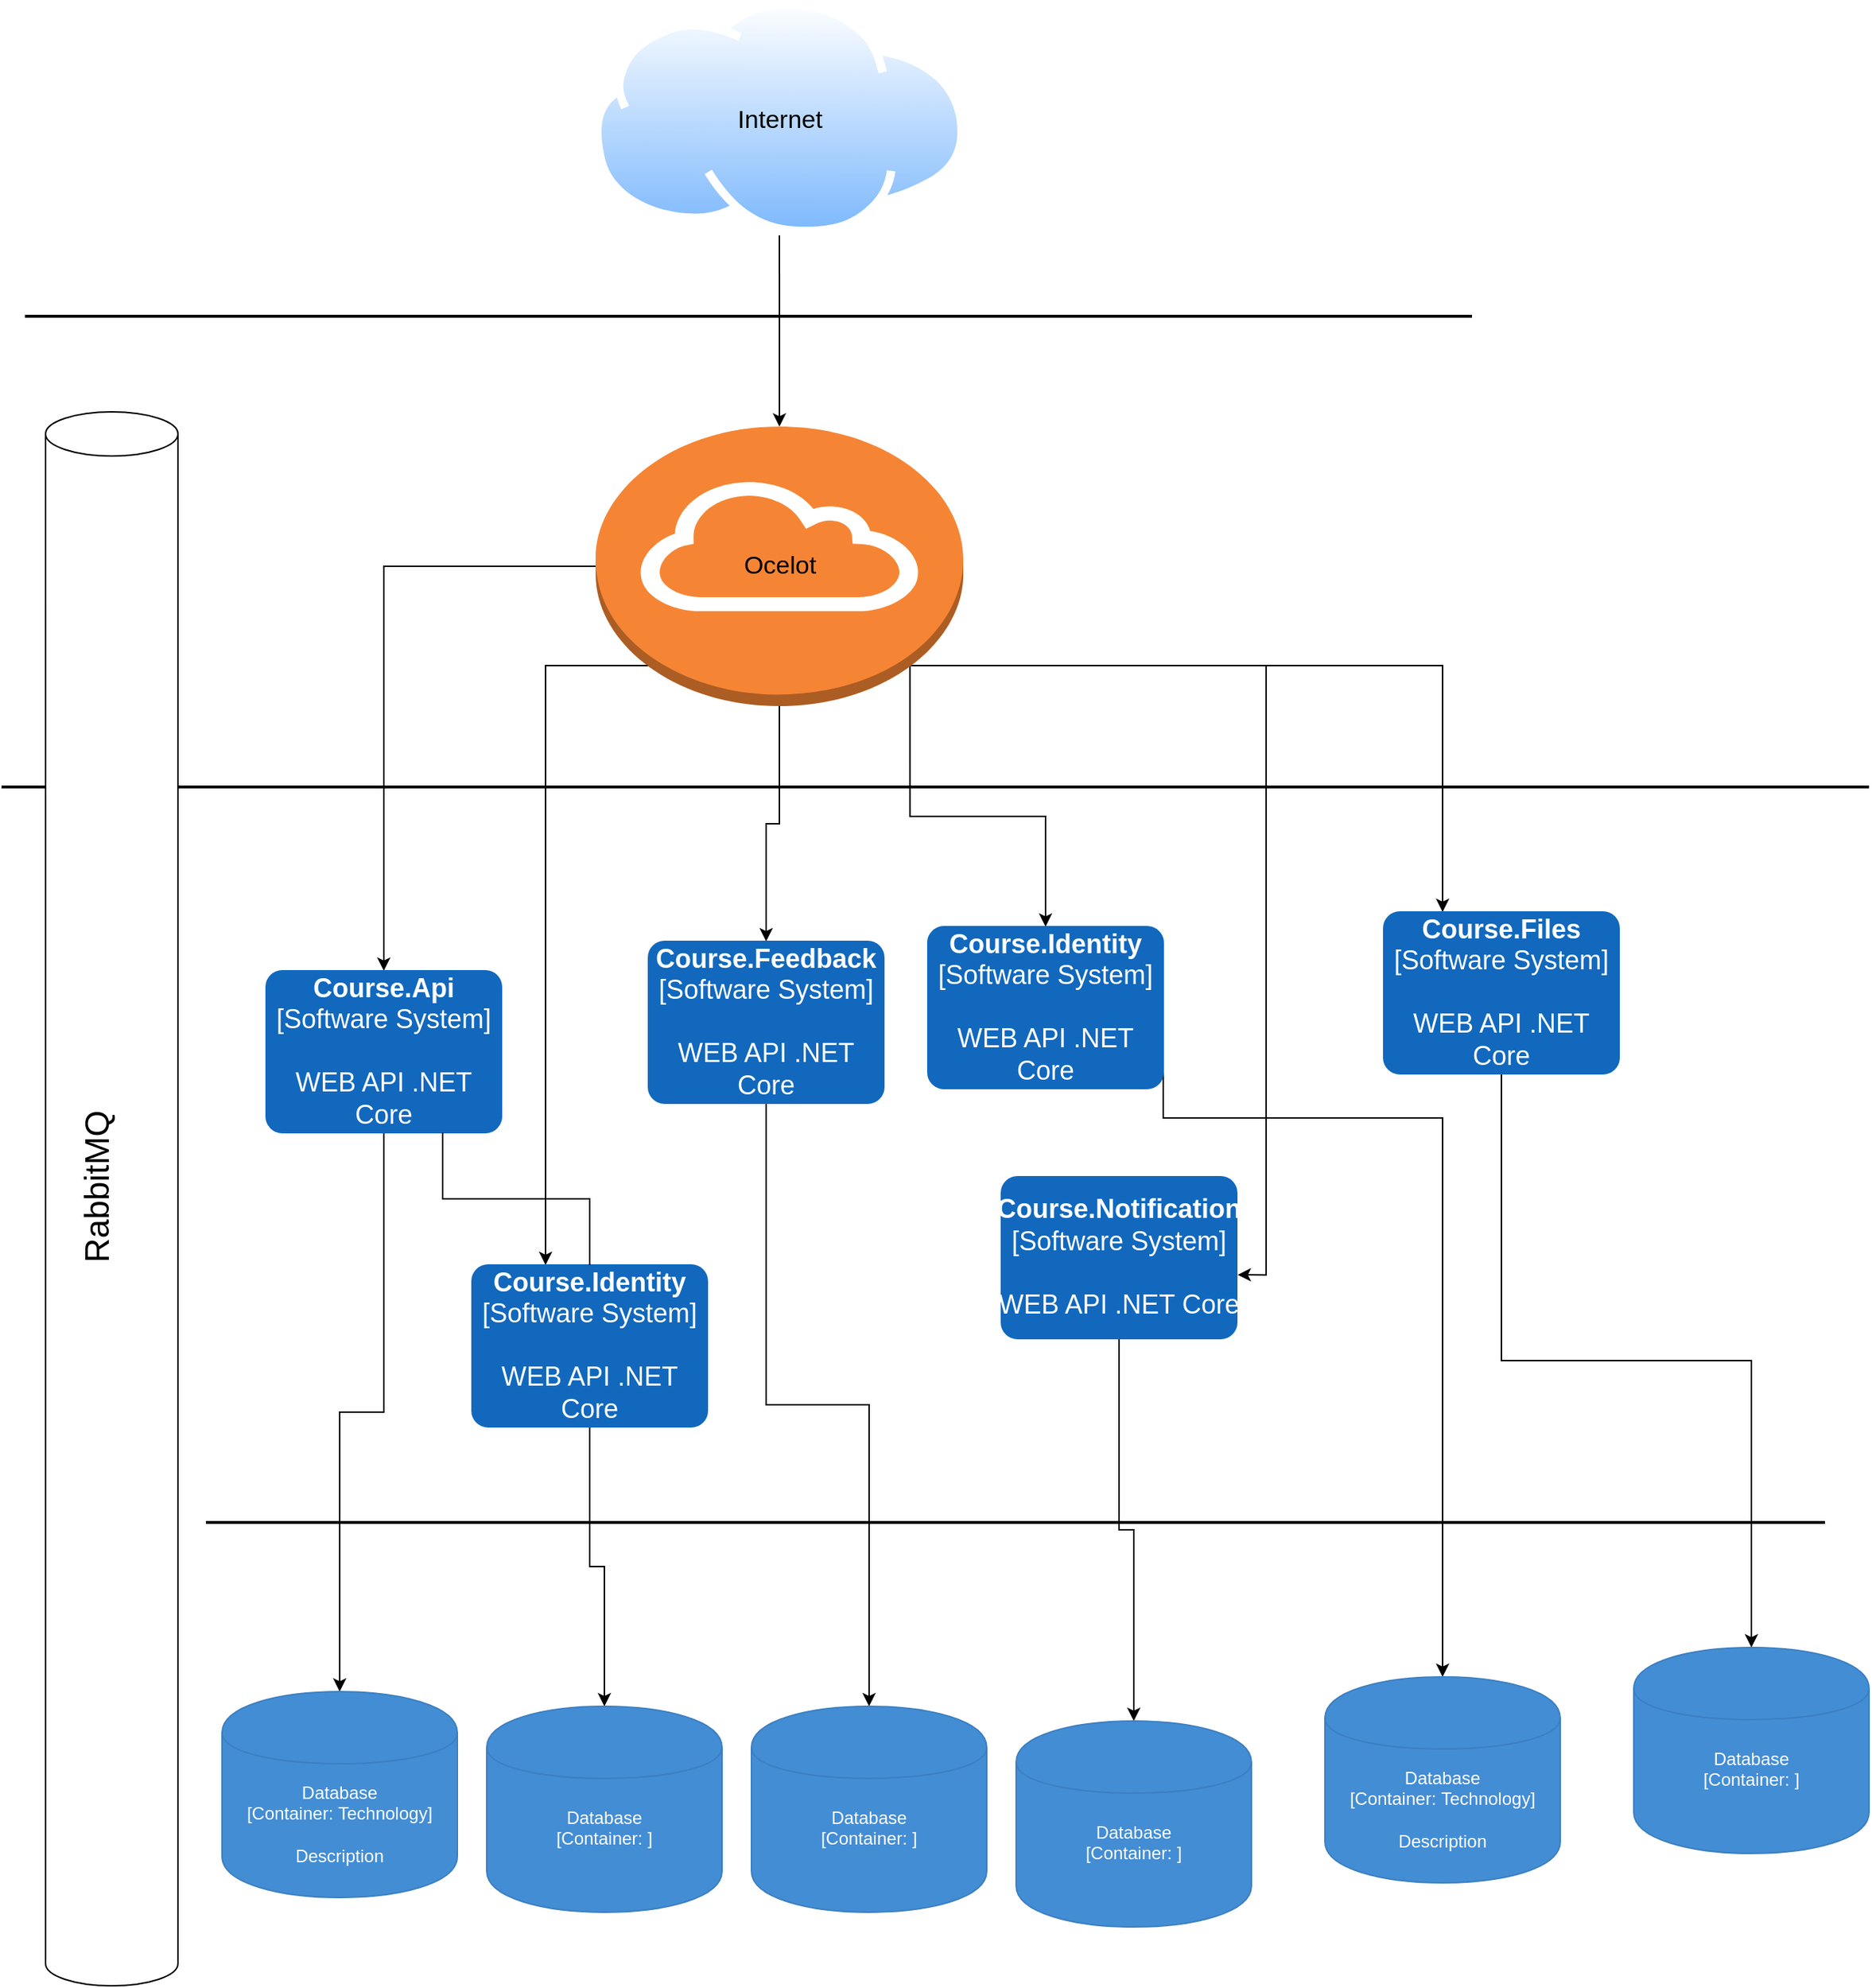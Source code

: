 <mxfile version="15.4.0" type="device"><diagram id="bSzw-0Ed61atmZ3oKHxE" name="Page-1"><mxGraphModel dx="1730" dy="1027" grid="1" gridSize="10" guides="1" tooltips="1" connect="1" arrows="1" fold="1" page="1" pageScale="1" pageWidth="850" pageHeight="1100" math="0" shadow="0"><root><mxCell id="0"/><mxCell id="1" parent="0"/><mxCell id="dlz99HG-3R4uMeZX6HE6-4" style="edgeStyle=orthogonalEdgeStyle;rounded=0;orthogonalLoop=1;jettySize=auto;html=1;exitX=0.5;exitY=1;exitDx=0;exitDy=0;entryX=0.5;entryY=0;entryDx=0;entryDy=0;entryPerimeter=0;fontSize=17;" edge="1" parent="1" source="dlz99HG-3R4uMeZX6HE6-1" target="dlz99HG-3R4uMeZX6HE6-3"><mxGeometry relative="1" as="geometry"/></mxCell><mxCell id="dlz99HG-3R4uMeZX6HE6-1" value="Internet" style="aspect=fixed;perimeter=ellipsePerimeter;html=1;align=center;shadow=0;dashed=0;spacingTop=3;image;image=img/lib/active_directory/internet_cloud.svg;labelPosition=center;verticalLabelPosition=middle;verticalAlign=middle;labelBackgroundColor=none;fontSize=17;" vertex="1" parent="1"><mxGeometry x="422.03" y="100" width="253.97" height="160" as="geometry"/></mxCell><mxCell id="dlz99HG-3R4uMeZX6HE6-24" style="edgeStyle=orthogonalEdgeStyle;rounded=0;orthogonalLoop=1;jettySize=auto;html=1;entryX=0.5;entryY=0;entryDx=0;entryDy=0;entryPerimeter=0;fontSize=18;" edge="1" parent="1" source="dlz99HG-3R4uMeZX6HE6-3" target="dlz99HG-3R4uMeZX6HE6-10"><mxGeometry relative="1" as="geometry"/></mxCell><mxCell id="dlz99HG-3R4uMeZX6HE6-25" style="edgeStyle=orthogonalEdgeStyle;rounded=0;orthogonalLoop=1;jettySize=auto;html=1;entryX=0.5;entryY=0;entryDx=0;entryDy=0;entryPerimeter=0;fontSize=18;" edge="1" parent="1" source="dlz99HG-3R4uMeZX6HE6-3" target="dlz99HG-3R4uMeZX6HE6-14"><mxGeometry relative="1" as="geometry"/></mxCell><mxCell id="dlz99HG-3R4uMeZX6HE6-26" style="edgeStyle=orthogonalEdgeStyle;rounded=0;orthogonalLoop=1;jettySize=auto;html=1;exitX=0.855;exitY=0.855;exitDx=0;exitDy=0;exitPerimeter=0;entryX=0.25;entryY=0;entryDx=0;entryDy=0;entryPerimeter=0;fontSize=18;" edge="1" parent="1" source="dlz99HG-3R4uMeZX6HE6-3" target="dlz99HG-3R4uMeZX6HE6-12"><mxGeometry relative="1" as="geometry"/></mxCell><mxCell id="dlz99HG-3R4uMeZX6HE6-27" style="edgeStyle=orthogonalEdgeStyle;rounded=0;orthogonalLoop=1;jettySize=auto;html=1;exitX=0.145;exitY=0.855;exitDx=0;exitDy=0;exitPerimeter=0;fontSize=18;" edge="1" parent="1" source="dlz99HG-3R4uMeZX6HE6-3" target="dlz99HG-3R4uMeZX6HE6-11"><mxGeometry relative="1" as="geometry"><Array as="points"><mxPoint x="390" y="553"/><mxPoint x="390" y="1015"/></Array></mxGeometry></mxCell><mxCell id="dlz99HG-3R4uMeZX6HE6-28" style="edgeStyle=orthogonalEdgeStyle;rounded=0;orthogonalLoop=1;jettySize=auto;html=1;exitX=0.855;exitY=0.855;exitDx=0;exitDy=0;exitPerimeter=0;fontSize=18;" edge="1" parent="1" source="dlz99HG-3R4uMeZX6HE6-3" target="dlz99HG-3R4uMeZX6HE6-15"><mxGeometry relative="1" as="geometry"/></mxCell><mxCell id="dlz99HG-3R4uMeZX6HE6-29" style="edgeStyle=orthogonalEdgeStyle;rounded=0;orthogonalLoop=1;jettySize=auto;html=1;exitX=0.855;exitY=0.855;exitDx=0;exitDy=0;exitPerimeter=0;entryX=1.004;entryY=0.606;entryDx=0;entryDy=0;entryPerimeter=0;fontSize=18;" edge="1" parent="1" source="dlz99HG-3R4uMeZX6HE6-3" target="dlz99HG-3R4uMeZX6HE6-16"><mxGeometry relative="1" as="geometry"/></mxCell><mxCell id="dlz99HG-3R4uMeZX6HE6-3" value="Ocelot" style="outlineConnect=0;dashed=0;verticalLabelPosition=middle;verticalAlign=middle;align=center;html=1;shape=mxgraph.aws3.internet_gateway;fillColor=#F58534;gradientColor=none;labelBackgroundColor=none;fontSize=17;labelPosition=center;" vertex="1" parent="1"><mxGeometry x="424.03" y="390" width="250" height="190" as="geometry"/></mxCell><mxCell id="dlz99HG-3R4uMeZX6HE6-33" style="edgeStyle=orthogonalEdgeStyle;rounded=0;orthogonalLoop=1;jettySize=auto;html=1;exitX=0.5;exitY=1;exitDx=0;exitDy=0;exitPerimeter=0;fontSize=18;entryX=0.5;entryY=0;entryDx=0;entryDy=0;entryPerimeter=0;" edge="1" parent="1" source="dlz99HG-3R4uMeZX6HE6-10" target="dlz99HG-3R4uMeZX6HE6-34"><mxGeometry relative="1" as="geometry"><mxPoint x="520" y="1400" as="targetPoint"/></mxGeometry></mxCell><object placeholders="1" c4Name="Course.Api" c4Type="Software System" c4Description="WEB API .NET Core" label="&lt;b&gt;%c4Name%&lt;/b&gt;&lt;div&gt;[%c4Type%]&lt;/div&gt;&lt;br&gt;&lt;div&gt;%c4Description%&lt;/div&gt;" id="dlz99HG-3R4uMeZX6HE6-10"><mxCell style="rounded=1;whiteSpace=wrap;html=1;labelBackgroundColor=none;fillColor=#1168BD;fontColor=#ffffff;align=center;arcSize=10;strokeColor=#1168BD;metaEdit=1;metaData={&quot;c4Type&quot;:{&quot;editable&quot;:false}};points=[[0.25,0,0],[0.5,0,0],[0.75,0,0],[1,0.25,0],[1,0.5,0],[1,0.75,0],[0.75,1,0],[0.5,1,0],[0.25,1,0],[0,0.75,0],[0,0.5,0],[0,0.25,0]];fontSize=18;" vertex="1" parent="1"><mxGeometry x="200" y="760" width="160" height="110.0" as="geometry"/></mxCell></object><mxCell id="dlz99HG-3R4uMeZX6HE6-30" style="edgeStyle=orthogonalEdgeStyle;rounded=0;orthogonalLoop=1;jettySize=auto;html=1;fontSize=18;" edge="1" parent="1" source="dlz99HG-3R4uMeZX6HE6-11" target="dlz99HG-3R4uMeZX6HE6-21"><mxGeometry relative="1" as="geometry"/></mxCell><mxCell id="dlz99HG-3R4uMeZX6HE6-40" style="edgeStyle=orthogonalEdgeStyle;rounded=0;orthogonalLoop=1;jettySize=auto;html=1;exitX=0.5;exitY=1;exitDx=0;exitDy=0;exitPerimeter=0;fontSize=18;" edge="1" parent="1" source="dlz99HG-3R4uMeZX6HE6-12" target="dlz99HG-3R4uMeZX6HE6-38"><mxGeometry relative="1" as="geometry"/></mxCell><object placeholders="1" c4Name="Course.Files" c4Type="Software System" c4Description="WEB API .NET Core" label="&lt;b&gt;%c4Name%&lt;/b&gt;&lt;div&gt;[%c4Type%]&lt;/div&gt;&lt;br&gt;&lt;div&gt;%c4Description%&lt;/div&gt;" id="dlz99HG-3R4uMeZX6HE6-12"><mxCell style="rounded=1;whiteSpace=wrap;html=1;labelBackgroundColor=none;fillColor=#1168BD;fontColor=#ffffff;align=center;arcSize=10;strokeColor=#1168BD;metaEdit=1;metaData={&quot;c4Type&quot;:{&quot;editable&quot;:false}};points=[[0.25,0,0],[0.5,0,0],[0.75,0,0],[1,0.25,0],[1,0.5,0],[1,0.75,0],[0.75,1,0],[0.5,1,0],[0.25,1,0],[0,0.75,0],[0,0.5,0],[0,0.25,0]];fontSize=18;" vertex="1" parent="1"><mxGeometry x="960" y="720" width="160" height="110.0" as="geometry"/></mxCell></object><mxCell id="dlz99HG-3R4uMeZX6HE6-39" style="edgeStyle=orthogonalEdgeStyle;rounded=0;orthogonalLoop=1;jettySize=auto;html=1;exitX=0.5;exitY=1;exitDx=0;exitDy=0;exitPerimeter=0;entryX=0.5;entryY=0;entryDx=0;entryDy=0;entryPerimeter=0;fontSize=18;" edge="1" parent="1" source="dlz99HG-3R4uMeZX6HE6-14" target="dlz99HG-3R4uMeZX6HE6-37"><mxGeometry relative="1" as="geometry"/></mxCell><object placeholders="1" c4Name="Course.Feedback" c4Type="Software System" c4Description="WEB API .NET Core" label="&lt;b&gt;%c4Name%&lt;/b&gt;&lt;div&gt;[%c4Type%]&lt;/div&gt;&lt;br&gt;&lt;div&gt;%c4Description%&lt;/div&gt;" id="dlz99HG-3R4uMeZX6HE6-14"><mxCell style="rounded=1;whiteSpace=wrap;html=1;labelBackgroundColor=none;fillColor=#1168BD;fontColor=#ffffff;align=center;arcSize=10;strokeColor=#1168BD;metaEdit=1;metaData={&quot;c4Type&quot;:{&quot;editable&quot;:false}};points=[[0.25,0,0],[0.5,0,0],[0.75,0,0],[1,0.25,0],[1,0.5,0],[1,0.75,0],[0.75,1,0],[0.5,1,0],[0.25,1,0],[0,0.75,0],[0,0.5,0],[0,0.25,0]];fontSize=18;" vertex="1" parent="1"><mxGeometry x="460" y="740" width="160" height="110.0" as="geometry"/></mxCell></object><mxCell id="dlz99HG-3R4uMeZX6HE6-42" style="edgeStyle=orthogonalEdgeStyle;rounded=0;orthogonalLoop=1;jettySize=auto;html=1;exitX=1;exitY=0.5;exitDx=0;exitDy=0;exitPerimeter=0;entryX=0.5;entryY=0;entryDx=0;entryDy=0;entryPerimeter=0;fontSize=18;" edge="1" parent="1" source="dlz99HG-3R4uMeZX6HE6-15" target="dlz99HG-3R4uMeZX6HE6-41"><mxGeometry relative="1" as="geometry"><Array as="points"><mxPoint x="810" y="860"/><mxPoint x="1000" y="860"/></Array></mxGeometry></mxCell><object placeholders="1" c4Name="Course.Identity" c4Type="Software System" c4Description="WEB API .NET Core" label="&lt;b&gt;%c4Name%&lt;/b&gt;&lt;div&gt;[%c4Type%]&lt;/div&gt;&lt;br&gt;&lt;div&gt;%c4Description%&lt;/div&gt;" id="dlz99HG-3R4uMeZX6HE6-15"><mxCell style="rounded=1;whiteSpace=wrap;html=1;labelBackgroundColor=none;fillColor=#1168BD;fontColor=#ffffff;align=center;arcSize=10;strokeColor=#1168BD;metaEdit=1;metaData={&quot;c4Type&quot;:{&quot;editable&quot;:false}};points=[[0.25,0,0],[0.5,0,0],[0.75,0,0],[1,0.25,0],[1,0.5,0],[1,0.75,0],[0.75,1,0],[0.5,1,0],[0.25,1,0],[0,0.75,0],[0,0.5,0],[0,0.25,0]];fontSize=18;" vertex="1" parent="1"><mxGeometry x="650" y="730" width="160" height="110.0" as="geometry"/></mxCell></object><mxCell id="dlz99HG-3R4uMeZX6HE6-36" style="edgeStyle=orthogonalEdgeStyle;rounded=0;orthogonalLoop=1;jettySize=auto;html=1;exitX=0.5;exitY=1;exitDx=0;exitDy=0;exitPerimeter=0;entryX=0.5;entryY=0;entryDx=0;entryDy=0;entryPerimeter=0;fontSize=18;" edge="1" parent="1" source="dlz99HG-3R4uMeZX6HE6-16" target="dlz99HG-3R4uMeZX6HE6-22"><mxGeometry relative="1" as="geometry"/></mxCell><object placeholders="1" c4Name="Course.Notification" c4Type="Software System" c4Description="WEB API .NET Core" label="&lt;b&gt;%c4Name%&lt;/b&gt;&lt;div&gt;[%c4Type%]&lt;/div&gt;&lt;br&gt;&lt;div&gt;%c4Description%&lt;/div&gt;" id="dlz99HG-3R4uMeZX6HE6-16"><mxCell style="rounded=1;whiteSpace=wrap;html=1;labelBackgroundColor=none;fillColor=#1168BD;fontColor=#ffffff;align=center;arcSize=10;strokeColor=#1168BD;metaEdit=1;metaData={&quot;c4Type&quot;:{&quot;editable&quot;:false}};points=[[0.25,0,0],[0.5,0,0],[0.75,0,0],[1,0.25,0],[1,0.5,0],[1,0.75,0],[0.75,1,0],[0.5,1,0],[0.25,1,0],[0,0.75,0],[0,0.5,0],[0,0.25,0]];fontSize=18;" vertex="1" parent="1"><mxGeometry x="700" y="900" width="160" height="110.0" as="geometry"/></mxCell></object><mxCell id="dlz99HG-3R4uMeZX6HE6-18" value="" style="line;strokeWidth=2;html=1;labelBackgroundColor=none;fontSize=17;" vertex="1" parent="1"><mxGeometry x="35.98" y="310" width="984.02" height="10" as="geometry"/></mxCell><mxCell id="dlz99HG-3R4uMeZX6HE6-19" value="" style="line;strokeWidth=2;html=1;labelBackgroundColor=none;fontSize=17;" vertex="1" parent="1"><mxGeometry x="159.01" y="1130" width="1100.99" height="10" as="geometry"/></mxCell><object placeholders="1" c4Type="Database" c4Container="Container" c4Technology="" c4Description="" label="%c4Type%&lt;div&gt;[%c4Container%:&amp;nbsp;%c4Technology%]&lt;/div&gt;&lt;br&gt;&lt;div&gt;%c4Description%&lt;/div&gt;" id="dlz99HG-3R4uMeZX6HE6-21"><mxCell style="shape=cylinder;whiteSpace=wrap;html=1;boundedLbl=1;rounded=0;labelBackgroundColor=none;fillColor=#438DD5;fontSize=12;fontColor=#ffffff;align=center;strokeColor=#3C7FC0;metaEdit=1;points=[[0.5,0,0],[1,0.25,0],[1,0.5,0],[1,0.75,0],[0.5,1,0],[0,0.75,0],[0,0.5,0],[0,0.25,0]];metaData={&quot;c4Type&quot;:{&quot;editable&quot;:false}};" vertex="1" parent="1"><mxGeometry x="350" y="1260" width="160" height="140" as="geometry"/></mxCell></object><object placeholders="1" c4Type="Database" c4Container="Container" c4Technology="" c4Description="" label="%c4Type%&lt;div&gt;[%c4Container%:&amp;nbsp;%c4Technology%]&lt;/div&gt;&lt;br&gt;&lt;div&gt;%c4Description%&lt;/div&gt;" id="dlz99HG-3R4uMeZX6HE6-22"><mxCell style="shape=cylinder;whiteSpace=wrap;html=1;boundedLbl=1;rounded=0;labelBackgroundColor=none;fillColor=#438DD5;fontSize=12;fontColor=#ffffff;align=center;strokeColor=#3C7FC0;metaEdit=1;points=[[0.5,0,0],[1,0.25,0],[1,0.5,0],[1,0.75,0],[0.5,1,0],[0,0.75,0],[0,0.5,0],[0,0.25,0]];metaData={&quot;c4Type&quot;:{&quot;editable&quot;:false}};" vertex="1" parent="1"><mxGeometry x="710" y="1270" width="160" height="140" as="geometry"/></mxCell></object><mxCell id="dlz99HG-3R4uMeZX6HE6-23" value="" style="line;strokeWidth=2;html=1;labelBackgroundColor=none;fontSize=17;" vertex="1" parent="1"><mxGeometry x="20" y="630" width="1270" height="10" as="geometry"/></mxCell><mxCell id="dlz99HG-3R4uMeZX6HE6-9" value="" style="group;fontSize=18;" vertex="1" connectable="0" parent="1"><mxGeometry x="50" y="380" width="95" height="1070" as="geometry"/></mxCell><mxCell id="dlz99HG-3R4uMeZX6HE6-7" value="" style="shape=cylinder3;whiteSpace=wrap;html=1;boundedLbl=1;backgroundOutline=1;size=15;labelBackgroundColor=none;fontSize=17;labelPosition=center;verticalLabelPosition=middle;align=center;verticalAlign=middle;" vertex="1" parent="dlz99HG-3R4uMeZX6HE6-9"><mxGeometry width="90" height="1070" as="geometry"/></mxCell><mxCell id="dlz99HG-3R4uMeZX6HE6-8" value="&lt;font style=&quot;font-size: 23px&quot;&gt;RabbitMQ&lt;/font&gt;" style="text;html=1;align=center;verticalAlign=middle;resizable=0;points=[];autosize=1;strokeColor=none;fillColor=none;fontSize=17;rotation=-90;" vertex="1" parent="dlz99HG-3R4uMeZX6HE6-9"><mxGeometry x="-25" y="512.071" width="120" height="30" as="geometry"/></mxCell><object placeholders="1" c4Type="Database" c4Container="Container" c4Technology="Technology" c4Description="Description" label="%c4Type%&lt;div&gt;[%c4Container%:&amp;nbsp;%c4Technology%]&lt;/div&gt;&lt;br&gt;&lt;div&gt;%c4Description%&lt;/div&gt;" id="dlz99HG-3R4uMeZX6HE6-34"><mxCell style="shape=cylinder;whiteSpace=wrap;html=1;boundedLbl=1;rounded=0;labelBackgroundColor=none;fillColor=#438DD5;fontSize=12;fontColor=#ffffff;align=center;strokeColor=#3C7FC0;metaEdit=1;points=[[0.5,0,0],[1,0.25,0],[1,0.5,0],[1,0.75,0],[0.5,1,0],[0,0.75,0],[0,0.5,0],[0,0.25,0]];metaData={&quot;c4Type&quot;:{&quot;editable&quot;:false}};" vertex="1" parent="1"><mxGeometry x="170" y="1250" width="160" height="140" as="geometry"/></mxCell></object><object placeholders="1" c4Name="Course.Identity" c4Type="Software System" c4Description="WEB API .NET Core" label="&lt;b&gt;%c4Name%&lt;/b&gt;&lt;div&gt;[%c4Type%]&lt;/div&gt;&lt;br&gt;&lt;div&gt;%c4Description%&lt;/div&gt;" id="dlz99HG-3R4uMeZX6HE6-11"><mxCell style="rounded=1;whiteSpace=wrap;html=1;labelBackgroundColor=none;fillColor=#1168BD;fontColor=#ffffff;align=center;arcSize=10;strokeColor=#1168BD;metaEdit=1;metaData={&quot;c4Type&quot;:{&quot;editable&quot;:false}};points=[[0.25,0,0],[0.5,0,0],[0.75,0,0],[1,0.25,0],[1,0.5,0],[1,0.75,0],[0.75,1,0],[0.5,1,0],[0.25,1,0],[0,0.75,0],[0,0.5,0],[0,0.25,0]];fontSize=18;" vertex="1" parent="1"><mxGeometry x="340" y="960" width="160" height="110.0" as="geometry"/></mxCell></object><mxCell id="dlz99HG-3R4uMeZX6HE6-35" value="" style="edgeStyle=orthogonalEdgeStyle;rounded=0;orthogonalLoop=1;jettySize=auto;html=1;exitX=0.75;exitY=1;exitDx=0;exitDy=0;exitPerimeter=0;fontSize=18;endArrow=none;" edge="1" parent="1" source="dlz99HG-3R4uMeZX6HE6-10" target="dlz99HG-3R4uMeZX6HE6-11"><mxGeometry relative="1" as="geometry"><mxPoint x="320" y="870.0" as="sourcePoint"/><mxPoint x="630" y="1180" as="targetPoint"/></mxGeometry></mxCell><object placeholders="1" c4Type="Database" c4Container="Container" c4Technology="" c4Description="" label="%c4Type%&lt;div&gt;[%c4Container%:&amp;nbsp;%c4Technology%]&lt;/div&gt;&lt;br&gt;&lt;div&gt;%c4Description%&lt;/div&gt;" id="dlz99HG-3R4uMeZX6HE6-37"><mxCell style="shape=cylinder;whiteSpace=wrap;html=1;boundedLbl=1;rounded=0;labelBackgroundColor=none;fillColor=#438DD5;fontSize=12;fontColor=#ffffff;align=center;strokeColor=#3C7FC0;metaEdit=1;points=[[0.5,0,0],[1,0.25,0],[1,0.5,0],[1,0.75,0],[0.5,1,0],[0,0.75,0],[0,0.5,0],[0,0.25,0]];metaData={&quot;c4Type&quot;:{&quot;editable&quot;:false}};" vertex="1" parent="1"><mxGeometry x="530" y="1260" width="160" height="140" as="geometry"/></mxCell></object><object placeholders="1" c4Type="Database" c4Container="Container" c4Technology="" c4Description="" label="%c4Type%&lt;div&gt;[%c4Container%:&amp;nbsp;%c4Technology%]&lt;/div&gt;&lt;br&gt;&lt;div&gt;%c4Description%&lt;/div&gt;" id="dlz99HG-3R4uMeZX6HE6-38"><mxCell style="shape=cylinder;whiteSpace=wrap;html=1;boundedLbl=1;rounded=0;labelBackgroundColor=none;fillColor=#438DD5;fontSize=12;fontColor=#ffffff;align=center;strokeColor=#3C7FC0;metaEdit=1;points=[[0.5,0,0],[1,0.25,0],[1,0.5,0],[1,0.75,0],[0.5,1,0],[0,0.75,0],[0,0.5,0],[0,0.25,0]];metaData={&quot;c4Type&quot;:{&quot;editable&quot;:false}};" vertex="1" parent="1"><mxGeometry x="1130" y="1220" width="160" height="140" as="geometry"/></mxCell></object><object placeholders="1" c4Type="Database" c4Container="Container" c4Technology="Technology" c4Description="Description" label="%c4Type%&lt;div&gt;[%c4Container%:&amp;nbsp;%c4Technology%]&lt;/div&gt;&lt;br&gt;&lt;div&gt;%c4Description%&lt;/div&gt;" id="dlz99HG-3R4uMeZX6HE6-41"><mxCell style="shape=cylinder;whiteSpace=wrap;html=1;boundedLbl=1;rounded=0;labelBackgroundColor=none;fillColor=#438DD5;fontSize=12;fontColor=#ffffff;align=center;strokeColor=#3C7FC0;metaEdit=1;points=[[0.5,0,0],[1,0.25,0],[1,0.5,0],[1,0.75,0],[0.5,1,0],[0,0.75,0],[0,0.5,0],[0,0.25,0]];metaData={&quot;c4Type&quot;:{&quot;editable&quot;:false}};" vertex="1" parent="1"><mxGeometry x="920" y="1240" width="160" height="140" as="geometry"/></mxCell></object></root></mxGraphModel></diagram></mxfile>